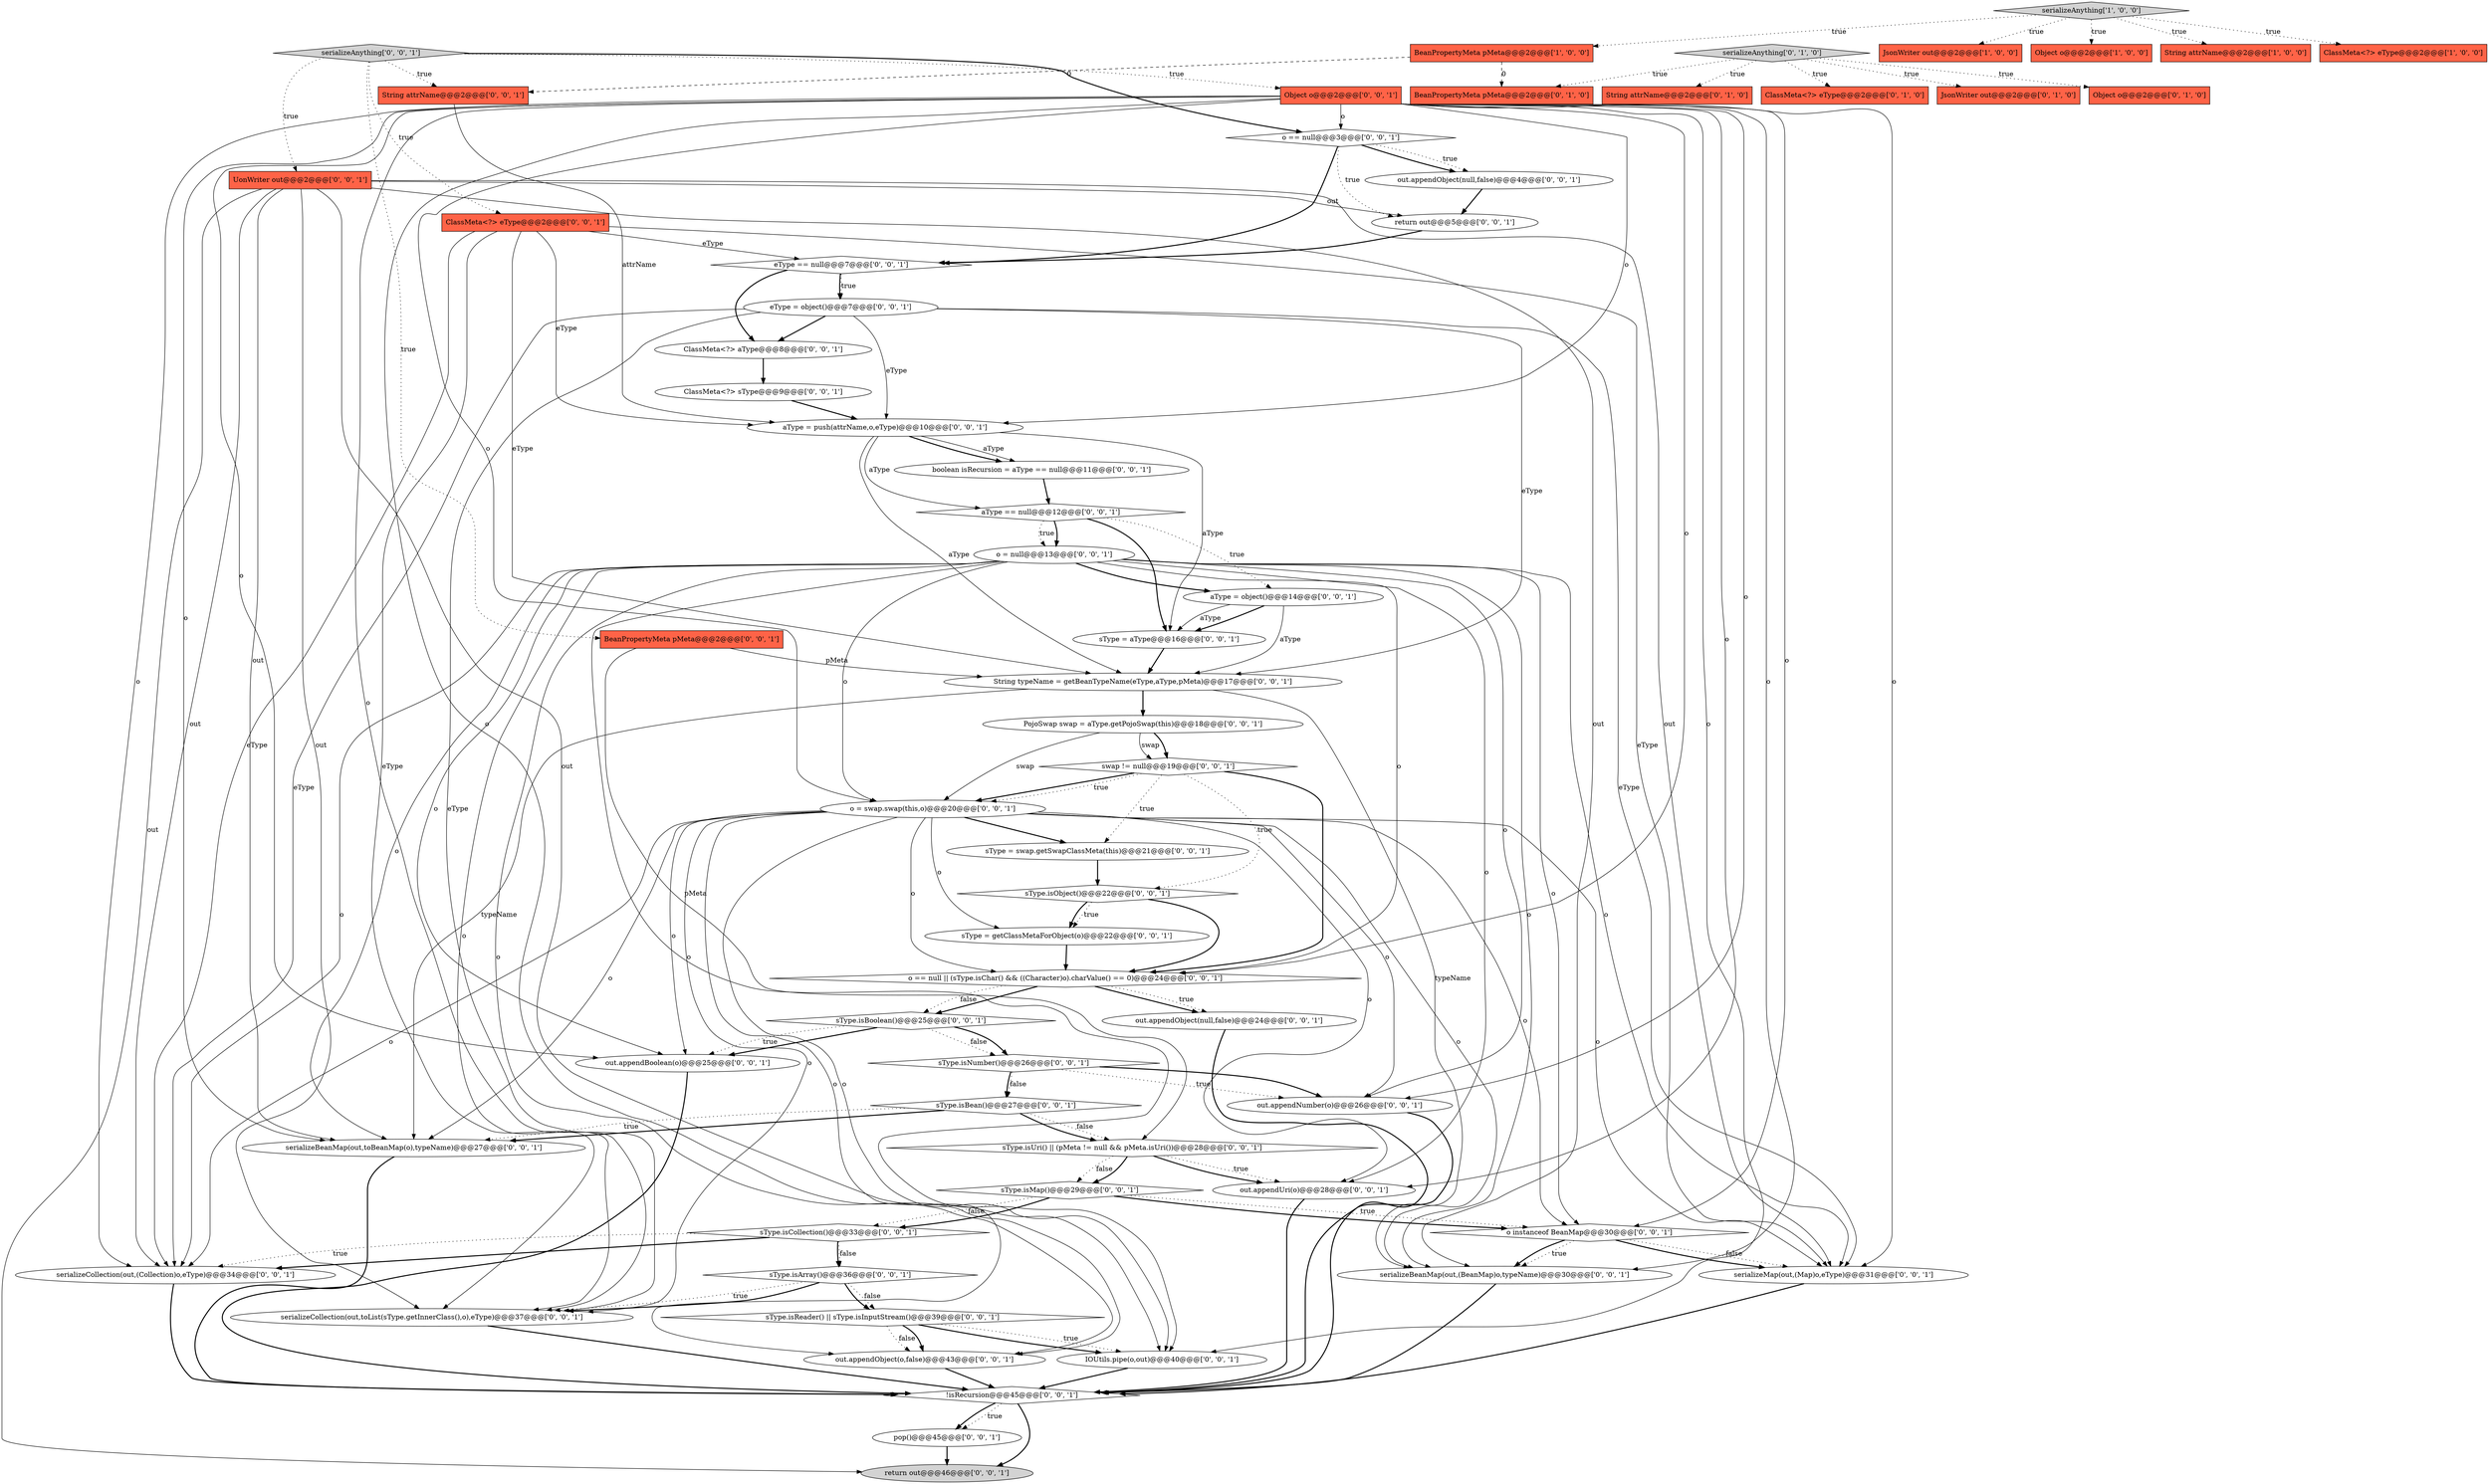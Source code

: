 digraph {
45 [style = filled, label = "pop()@@@45@@@['0', '0', '1']", fillcolor = white, shape = ellipse image = "AAA0AAABBB3BBB"];
15 [style = filled, label = "UonWriter out@@@2@@@['0', '0', '1']", fillcolor = tomato, shape = box image = "AAA0AAABBB3BBB"];
48 [style = filled, label = "aType == null@@@12@@@['0', '0', '1']", fillcolor = white, shape = diamond image = "AAA0AAABBB3BBB"];
1 [style = filled, label = "JsonWriter out@@@2@@@['1', '0', '0']", fillcolor = tomato, shape = box image = "AAA0AAABBB1BBB"];
33 [style = filled, label = "sType.isMap()@@@29@@@['0', '0', '1']", fillcolor = white, shape = diamond image = "AAA0AAABBB3BBB"];
20 [style = filled, label = "serializeCollection(out,(Collection)o,eType)@@@34@@@['0', '0', '1']", fillcolor = white, shape = ellipse image = "AAA0AAABBB3BBB"];
27 [style = filled, label = "out.appendObject(null,false)@@@4@@@['0', '0', '1']", fillcolor = white, shape = ellipse image = "AAA0AAABBB3BBB"];
21 [style = filled, label = "serializeMap(out,(Map)o,eType)@@@31@@@['0', '0', '1']", fillcolor = white, shape = ellipse image = "AAA0AAABBB3BBB"];
23 [style = filled, label = "o = null@@@13@@@['0', '0', '1']", fillcolor = white, shape = ellipse image = "AAA0AAABBB3BBB"];
30 [style = filled, label = "Object o@@@2@@@['0', '0', '1']", fillcolor = tomato, shape = box image = "AAA0AAABBB3BBB"];
42 [style = filled, label = "o == null || (sType.isChar() && ((Character)o).charValue() == 0)@@@24@@@['0', '0', '1']", fillcolor = white, shape = diamond image = "AAA0AAABBB3BBB"];
59 [style = filled, label = "sType.isCollection()@@@33@@@['0', '0', '1']", fillcolor = white, shape = diamond image = "AAA0AAABBB3BBB"];
43 [style = filled, label = "sType.isNumber()@@@26@@@['0', '0', '1']", fillcolor = white, shape = diamond image = "AAA0AAABBB3BBB"];
12 [style = filled, label = "sType.isUri() || (pMeta != null && pMeta.isUri())@@@28@@@['0', '0', '1']", fillcolor = white, shape = diamond image = "AAA0AAABBB3BBB"];
2 [style = filled, label = "Object o@@@2@@@['1', '0', '0']", fillcolor = tomato, shape = box image = "AAA0AAABBB1BBB"];
29 [style = filled, label = "sType.isBean()@@@27@@@['0', '0', '1']", fillcolor = white, shape = diamond image = "AAA0AAABBB3BBB"];
47 [style = filled, label = "swap != null@@@19@@@['0', '0', '1']", fillcolor = white, shape = diamond image = "AAA0AAABBB3BBB"];
10 [style = filled, label = "JsonWriter out@@@2@@@['0', '1', '0']", fillcolor = tomato, shape = box image = "AAA0AAABBB2BBB"];
40 [style = filled, label = "out.appendUri(o)@@@28@@@['0', '0', '1']", fillcolor = white, shape = ellipse image = "AAA0AAABBB3BBB"];
0 [style = filled, label = "String attrName@@@2@@@['1', '0', '0']", fillcolor = tomato, shape = box image = "AAA0AAABBB1BBB"];
41 [style = filled, label = "serializeBeanMap(out,toBeanMap(o),typeName)@@@27@@@['0', '0', '1']", fillcolor = white, shape = ellipse image = "AAA0AAABBB3BBB"];
11 [style = filled, label = "BeanPropertyMeta pMeta@@@2@@@['0', '1', '0']", fillcolor = tomato, shape = box image = "AAA1AAABBB2BBB"];
17 [style = filled, label = "sType.isReader() || sType.isInputStream()@@@39@@@['0', '0', '1']", fillcolor = white, shape = diamond image = "AAA0AAABBB3BBB"];
18 [style = filled, label = "o == null@@@3@@@['0', '0', '1']", fillcolor = white, shape = diamond image = "AAA0AAABBB3BBB"];
35 [style = filled, label = "serializeAnything['0', '0', '1']", fillcolor = lightgray, shape = diamond image = "AAA0AAABBB3BBB"];
55 [style = filled, label = "o instanceof BeanMap@@@30@@@['0', '0', '1']", fillcolor = white, shape = diamond image = "AAA0AAABBB3BBB"];
51 [style = filled, label = "aType = push(attrName,o,eType)@@@10@@@['0', '0', '1']", fillcolor = white, shape = ellipse image = "AAA0AAABBB3BBB"];
8 [style = filled, label = "Object o@@@2@@@['0', '1', '0']", fillcolor = tomato, shape = box image = "AAA0AAABBB2BBB"];
60 [style = filled, label = "return out@@@5@@@['0', '0', '1']", fillcolor = white, shape = ellipse image = "AAA0AAABBB3BBB"];
58 [style = filled, label = "sType = aType@@@16@@@['0', '0', '1']", fillcolor = white, shape = ellipse image = "AAA0AAABBB3BBB"];
13 [style = filled, label = "!isRecursion@@@45@@@['0', '0', '1']", fillcolor = white, shape = diamond image = "AAA0AAABBB3BBB"];
14 [style = filled, label = "boolean isRecursion = aType == null@@@11@@@['0', '0', '1']", fillcolor = white, shape = ellipse image = "AAA0AAABBB3BBB"];
56 [style = filled, label = "out.appendObject(o,false)@@@43@@@['0', '0', '1']", fillcolor = white, shape = ellipse image = "AAA0AAABBB3BBB"];
32 [style = filled, label = "out.appendBoolean(o)@@@25@@@['0', '0', '1']", fillcolor = white, shape = ellipse image = "AAA0AAABBB3BBB"];
54 [style = filled, label = "ClassMeta<?> sType@@@9@@@['0', '0', '1']", fillcolor = white, shape = ellipse image = "AAA0AAABBB3BBB"];
22 [style = filled, label = "ClassMeta<?> eType@@@2@@@['0', '0', '1']", fillcolor = tomato, shape = box image = "AAA0AAABBB3BBB"];
3 [style = filled, label = "ClassMeta<?> eType@@@2@@@['1', '0', '0']", fillcolor = tomato, shape = box image = "AAA0AAABBB1BBB"];
5 [style = filled, label = "BeanPropertyMeta pMeta@@@2@@@['1', '0', '0']", fillcolor = tomato, shape = box image = "AAA1AAABBB1BBB"];
34 [style = filled, label = "serializeCollection(out,toList(sType.getInnerClass(),o),eType)@@@37@@@['0', '0', '1']", fillcolor = white, shape = ellipse image = "AAA0AAABBB3BBB"];
57 [style = filled, label = "ClassMeta<?> aType@@@8@@@['0', '0', '1']", fillcolor = white, shape = ellipse image = "AAA0AAABBB3BBB"];
4 [style = filled, label = "serializeAnything['1', '0', '0']", fillcolor = lightgray, shape = diamond image = "AAA0AAABBB1BBB"];
19 [style = filled, label = "sType = swap.getSwapClassMeta(this)@@@21@@@['0', '0', '1']", fillcolor = white, shape = ellipse image = "AAA0AAABBB3BBB"];
38 [style = filled, label = "sType.isObject()@@@22@@@['0', '0', '1']", fillcolor = white, shape = diamond image = "AAA0AAABBB3BBB"];
49 [style = filled, label = "aType = object()@@@14@@@['0', '0', '1']", fillcolor = white, shape = ellipse image = "AAA0AAABBB3BBB"];
44 [style = filled, label = "out.appendNumber(o)@@@26@@@['0', '0', '1']", fillcolor = white, shape = ellipse image = "AAA0AAABBB3BBB"];
50 [style = filled, label = "out.appendObject(null,false)@@@24@@@['0', '0', '1']", fillcolor = white, shape = ellipse image = "AAA0AAABBB3BBB"];
6 [style = filled, label = "serializeAnything['0', '1', '0']", fillcolor = lightgray, shape = diamond image = "AAA0AAABBB2BBB"];
31 [style = filled, label = "sType.isBoolean()@@@25@@@['0', '0', '1']", fillcolor = white, shape = diamond image = "AAA0AAABBB3BBB"];
28 [style = filled, label = "sType.isArray()@@@36@@@['0', '0', '1']", fillcolor = white, shape = diamond image = "AAA0AAABBB3BBB"];
36 [style = filled, label = "String typeName = getBeanTypeName(eType,aType,pMeta)@@@17@@@['0', '0', '1']", fillcolor = white, shape = ellipse image = "AAA0AAABBB3BBB"];
25 [style = filled, label = "o = swap.swap(this,o)@@@20@@@['0', '0', '1']", fillcolor = white, shape = ellipse image = "AAA0AAABBB3BBB"];
37 [style = filled, label = "eType = object()@@@7@@@['0', '0', '1']", fillcolor = white, shape = ellipse image = "AAA0AAABBB3BBB"];
26 [style = filled, label = "return out@@@46@@@['0', '0', '1']", fillcolor = lightgray, shape = ellipse image = "AAA0AAABBB3BBB"];
53 [style = filled, label = "BeanPropertyMeta pMeta@@@2@@@['0', '0', '1']", fillcolor = tomato, shape = box image = "AAA0AAABBB3BBB"];
9 [style = filled, label = "String attrName@@@2@@@['0', '1', '0']", fillcolor = tomato, shape = box image = "AAA0AAABBB2BBB"];
24 [style = filled, label = "PojoSwap swap = aType.getPojoSwap(this)@@@18@@@['0', '0', '1']", fillcolor = white, shape = ellipse image = "AAA0AAABBB3BBB"];
46 [style = filled, label = "eType == null@@@7@@@['0', '0', '1']", fillcolor = white, shape = diamond image = "AAA0AAABBB3BBB"];
52 [style = filled, label = "IOUtils.pipe(o,out)@@@40@@@['0', '0', '1']", fillcolor = white, shape = ellipse image = "AAA0AAABBB3BBB"];
39 [style = filled, label = "sType = getClassMetaForObject(o)@@@22@@@['0', '0', '1']", fillcolor = white, shape = ellipse image = "AAA0AAABBB3BBB"];
16 [style = filled, label = "serializeBeanMap(out,(BeanMap)o,typeName)@@@30@@@['0', '0', '1']", fillcolor = white, shape = ellipse image = "AAA0AAABBB3BBB"];
7 [style = filled, label = "ClassMeta<?> eType@@@2@@@['0', '1', '0']", fillcolor = tomato, shape = box image = "AAA0AAABBB2BBB"];
61 [style = filled, label = "String attrName@@@2@@@['0', '0', '1']", fillcolor = tomato, shape = box image = "AAA0AAABBB3BBB"];
46->37 [style = dotted, label="true"];
12->40 [style = dotted, label="true"];
4->1 [style = dotted, label="true"];
17->52 [style = dotted, label="true"];
53->12 [style = solid, label="pMeta"];
38->39 [style = dotted, label="true"];
23->40 [style = solid, label="o"];
15->34 [style = solid, label="out"];
15->26 [style = solid, label="out"];
52->13 [style = bold, label=""];
38->42 [style = bold, label=""];
40->13 [style = bold, label=""];
38->39 [style = bold, label=""];
23->41 [style = solid, label="o"];
33->59 [style = dotted, label="false"];
30->42 [style = solid, label="o"];
12->40 [style = bold, label=""];
30->52 [style = solid, label="o"];
35->15 [style = dotted, label="true"];
36->24 [style = bold, label=""];
25->20 [style = solid, label="o"];
5->11 [style = dashed, label="0"];
30->34 [style = solid, label="o"];
15->41 [style = solid, label="out"];
25->19 [style = bold, label=""];
13->45 [style = bold, label=""];
18->46 [style = bold, label=""];
43->29 [style = bold, label=""];
6->11 [style = dotted, label="true"];
35->22 [style = dotted, label="true"];
25->32 [style = solid, label="o"];
27->60 [style = bold, label=""];
36->41 [style = solid, label="typeName"];
24->25 [style = solid, label="swap"];
30->32 [style = solid, label="o"];
43->44 [style = bold, label=""];
41->13 [style = bold, label=""];
17->56 [style = dotted, label="false"];
14->48 [style = bold, label=""];
35->53 [style = dotted, label="true"];
37->20 [style = solid, label="eType"];
21->13 [style = bold, label=""];
23->21 [style = solid, label="o"];
57->54 [style = bold, label=""];
23->49 [style = bold, label=""];
12->33 [style = dotted, label="false"];
35->18 [style = bold, label=""];
30->18 [style = solid, label="o"];
22->34 [style = solid, label="eType"];
49->36 [style = solid, label="aType"];
49->58 [style = bold, label=""];
4->0 [style = dotted, label="true"];
29->12 [style = dotted, label="false"];
33->55 [style = dotted, label="true"];
23->20 [style = solid, label="o"];
51->36 [style = solid, label="aType"];
42->31 [style = bold, label=""];
22->46 [style = solid, label="eType"];
29->41 [style = dotted, label="true"];
22->36 [style = solid, label="eType"];
25->40 [style = solid, label="o"];
46->37 [style = bold, label=""];
35->30 [style = dotted, label="true"];
24->47 [style = bold, label=""];
59->20 [style = dotted, label="true"];
30->16 [style = solid, label="o"];
25->44 [style = solid, label="o"];
51->14 [style = bold, label=""];
55->21 [style = dotted, label="false"];
47->25 [style = bold, label=""];
56->13 [style = bold, label=""];
51->48 [style = solid, label="aType"];
31->43 [style = dotted, label="false"];
12->33 [style = bold, label=""];
6->7 [style = dotted, label="true"];
59->28 [style = bold, label=""];
36->16 [style = solid, label="typeName"];
47->38 [style = dotted, label="true"];
49->58 [style = solid, label="aType"];
19->38 [style = bold, label=""];
39->42 [style = bold, label=""];
28->34 [style = dotted, label="true"];
18->27 [style = dotted, label="true"];
4->2 [style = dotted, label="true"];
59->20 [style = bold, label=""];
28->17 [style = dotted, label="false"];
18->60 [style = dotted, label="true"];
15->60 [style = solid, label="out"];
4->5 [style = dotted, label="true"];
13->45 [style = dotted, label="true"];
17->52 [style = bold, label=""];
5->61 [style = dashed, label="0"];
48->58 [style = bold, label=""];
16->13 [style = bold, label=""];
30->25 [style = solid, label="o"];
20->13 [style = bold, label=""];
47->42 [style = bold, label=""];
25->34 [style = solid, label="o"];
15->20 [style = solid, label="out"];
55->16 [style = dotted, label="true"];
37->36 [style = solid, label="eType"];
31->32 [style = bold, label=""];
23->34 [style = solid, label="o"];
47->19 [style = dotted, label="true"];
33->55 [style = bold, label=""];
30->51 [style = solid, label="o"];
23->25 [style = solid, label="o"];
30->20 [style = solid, label="o"];
25->55 [style = solid, label="o"];
50->13 [style = bold, label=""];
37->21 [style = solid, label="eType"];
23->16 [style = solid, label="o"];
6->10 [style = dotted, label="true"];
23->56 [style = solid, label="o"];
43->44 [style = dotted, label="true"];
48->23 [style = bold, label=""];
4->3 [style = dotted, label="true"];
6->9 [style = dotted, label="true"];
25->41 [style = solid, label="o"];
6->8 [style = dotted, label="true"];
13->26 [style = bold, label=""];
33->59 [style = bold, label=""];
31->43 [style = bold, label=""];
28->17 [style = bold, label=""];
23->55 [style = solid, label="o"];
55->16 [style = bold, label=""];
51->58 [style = solid, label="aType"];
23->32 [style = solid, label="o"];
23->42 [style = solid, label="o"];
46->57 [style = bold, label=""];
37->57 [style = bold, label=""];
54->51 [style = bold, label=""];
58->36 [style = bold, label=""];
42->50 [style = bold, label=""];
59->28 [style = dotted, label="false"];
55->21 [style = bold, label=""];
15->21 [style = solid, label="out"];
23->44 [style = solid, label="o"];
51->14 [style = solid, label="aType"];
25->56 [style = solid, label="o"];
28->34 [style = bold, label=""];
42->50 [style = dotted, label="true"];
25->39 [style = solid, label="o"];
30->21 [style = solid, label="o"];
37->34 [style = solid, label="eType"];
29->41 [style = bold, label=""];
34->13 [style = bold, label=""];
43->29 [style = dotted, label="false"];
15->52 [style = solid, label="out"];
23->52 [style = solid, label="o"];
30->41 [style = solid, label="o"];
22->20 [style = solid, label="eType"];
15->16 [style = solid, label="out"];
30->44 [style = solid, label="o"];
22->51 [style = solid, label="eType"];
30->55 [style = solid, label="o"];
60->46 [style = bold, label=""];
53->36 [style = solid, label="pMeta"];
48->49 [style = dotted, label="true"];
24->47 [style = solid, label="swap"];
25->42 [style = solid, label="o"];
31->32 [style = dotted, label="true"];
30->40 [style = solid, label="o"];
29->12 [style = bold, label=""];
30->56 [style = solid, label="o"];
18->27 [style = bold, label=""];
47->25 [style = dotted, label="true"];
35->61 [style = dotted, label="true"];
25->52 [style = solid, label="o"];
25->16 [style = solid, label="o"];
44->13 [style = bold, label=""];
42->31 [style = dotted, label="false"];
45->26 [style = bold, label=""];
48->23 [style = dotted, label="true"];
37->51 [style = solid, label="eType"];
17->56 [style = bold, label=""];
32->13 [style = bold, label=""];
22->21 [style = solid, label="eType"];
61->51 [style = solid, label="attrName"];
25->21 [style = solid, label="o"];
}
